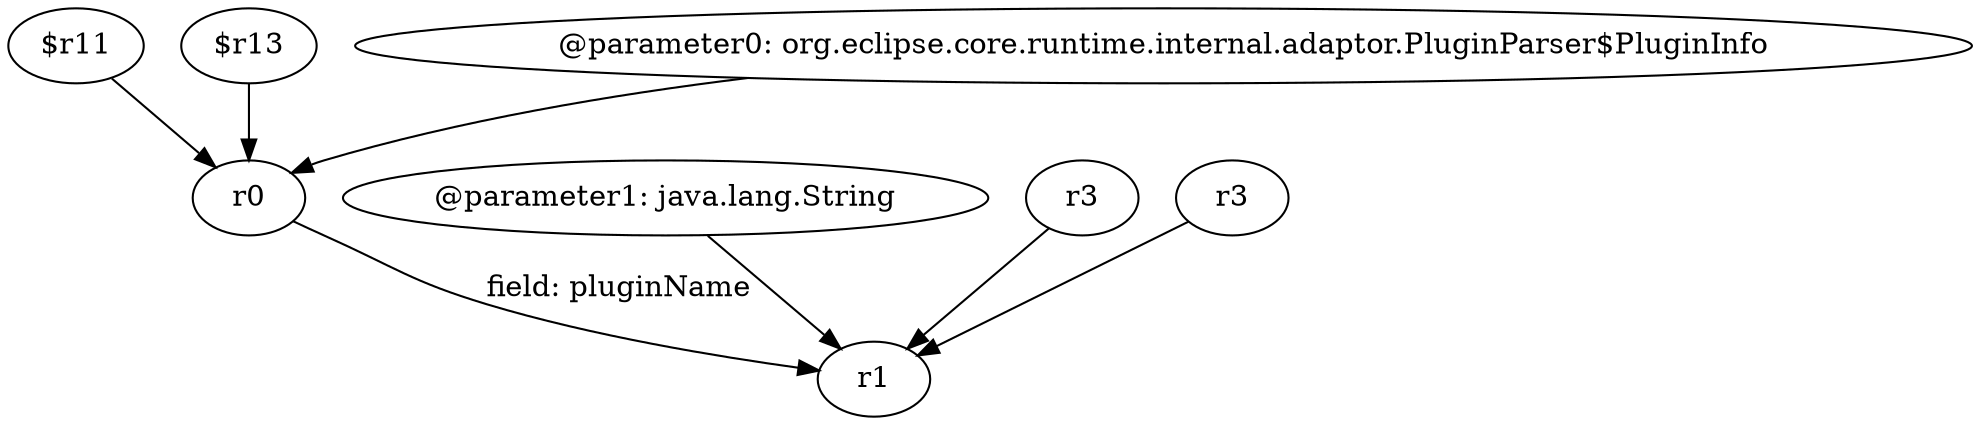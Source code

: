 digraph g {
0[label="$r11"]
1[label="r0"]
0->1[label=""]
2[label="$r13"]
2->1[label=""]
3[label="@parameter1: java.lang.String"]
4[label="r1"]
3->4[label=""]
1->4[label="field: pluginName"]
5[label="r3"]
5->4[label=""]
6[label="r3"]
6->4[label=""]
7[label="@parameter0: org.eclipse.core.runtime.internal.adaptor.PluginParser$PluginInfo"]
7->1[label=""]
}